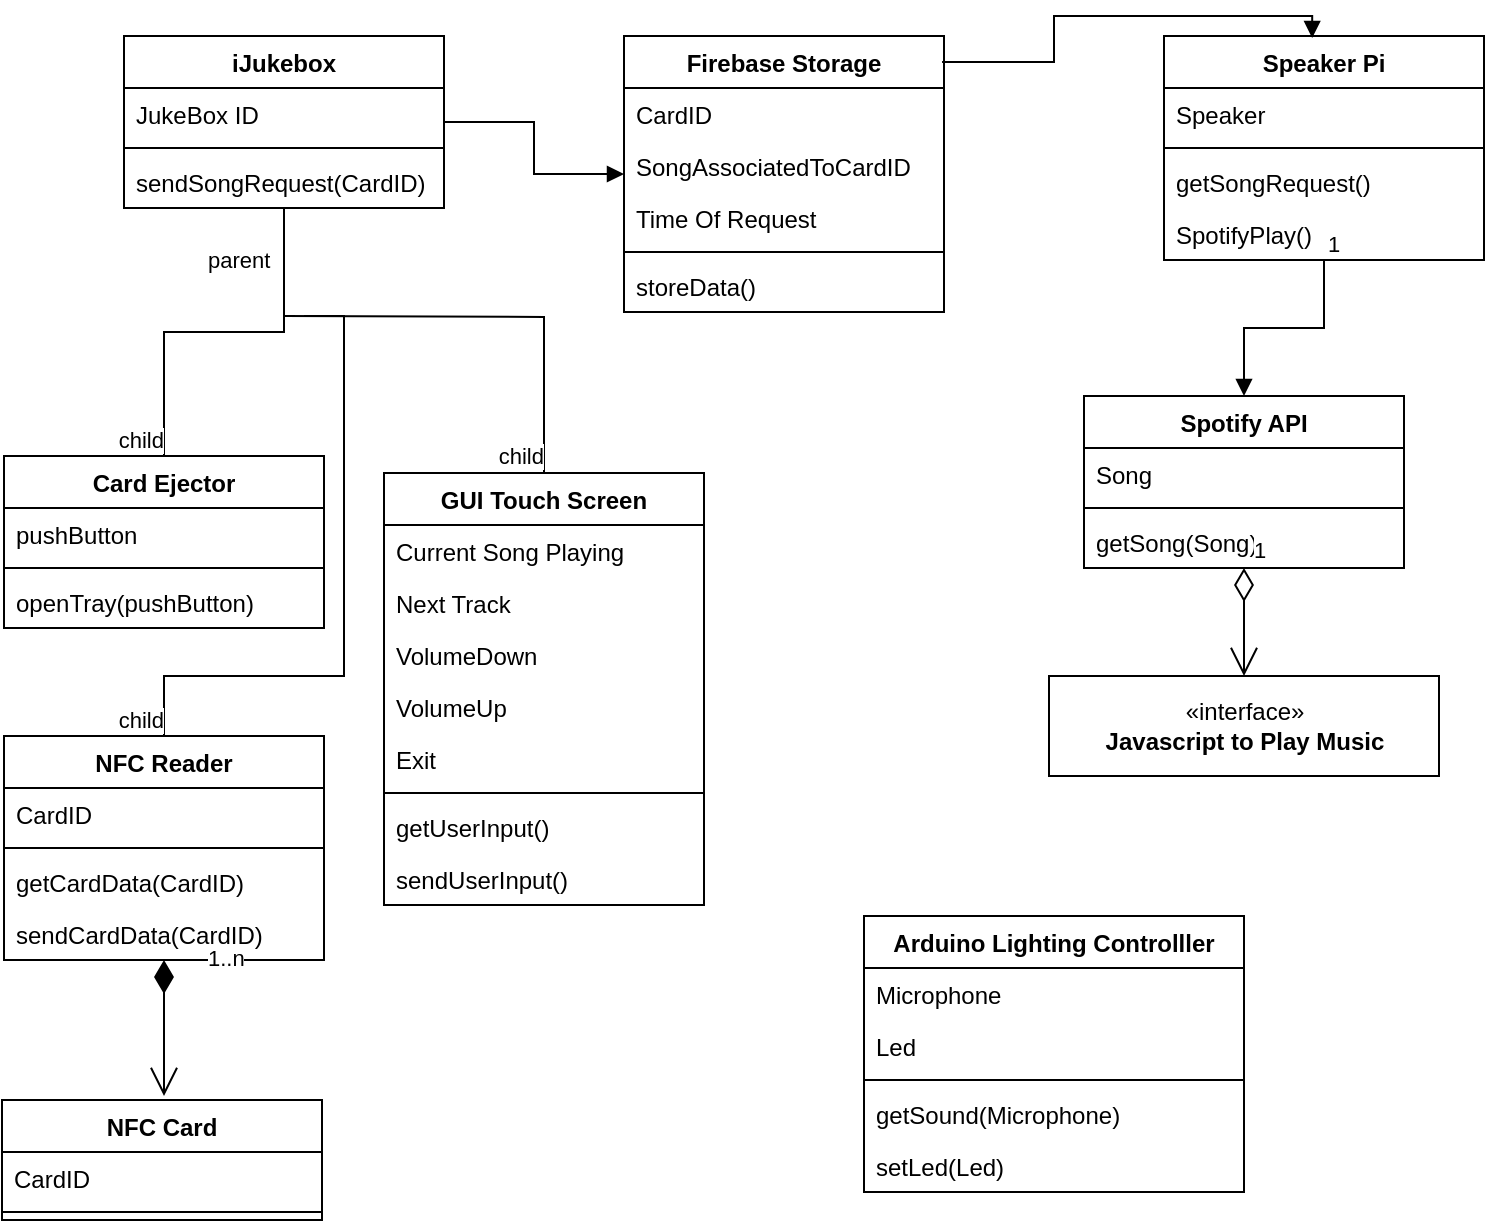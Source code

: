 <mxfile version="16.5.3" type="github">
  <diagram id="C5RBs43oDa-KdzZeNtuy" name="Page-1">
    <mxGraphModel dx="1020" dy="752" grid="1" gridSize="10" guides="1" tooltips="1" connect="1" arrows="1" fold="1" page="1" pageScale="1" pageWidth="827" pageHeight="1169" math="0" shadow="0">
      <root>
        <mxCell id="WIyWlLk6GJQsqaUBKTNV-0" />
        <mxCell id="WIyWlLk6GJQsqaUBKTNV-1" parent="WIyWlLk6GJQsqaUBKTNV-0" />
        <mxCell id="ghwq6gVGDbaOMy1OxIAP-0" value="iJukebox" style="swimlane;fontStyle=1;align=center;verticalAlign=top;childLayout=stackLayout;horizontal=1;startSize=26;horizontalStack=0;resizeParent=1;resizeParentMax=0;resizeLast=0;collapsible=1;marginBottom=0;" parent="WIyWlLk6GJQsqaUBKTNV-1" vertex="1">
          <mxGeometry x="104" y="150" width="160" height="86" as="geometry" />
        </mxCell>
        <mxCell id="ghwq6gVGDbaOMy1OxIAP-1" value="JukeBox ID" style="text;strokeColor=none;fillColor=none;align=left;verticalAlign=top;spacingLeft=4;spacingRight=4;overflow=hidden;rotatable=0;points=[[0,0.5],[1,0.5]];portConstraint=eastwest;" parent="ghwq6gVGDbaOMy1OxIAP-0" vertex="1">
          <mxGeometry y="26" width="160" height="26" as="geometry" />
        </mxCell>
        <mxCell id="ghwq6gVGDbaOMy1OxIAP-2" value="" style="line;strokeWidth=1;fillColor=none;align=left;verticalAlign=middle;spacingTop=-1;spacingLeft=3;spacingRight=3;rotatable=0;labelPosition=right;points=[];portConstraint=eastwest;" parent="ghwq6gVGDbaOMy1OxIAP-0" vertex="1">
          <mxGeometry y="52" width="160" height="8" as="geometry" />
        </mxCell>
        <mxCell id="ghwq6gVGDbaOMy1OxIAP-3" value="sendSongRequest(CardID)" style="text;strokeColor=none;fillColor=none;align=left;verticalAlign=top;spacingLeft=4;spacingRight=4;overflow=hidden;rotatable=0;points=[[0,0.5],[1,0.5]];portConstraint=eastwest;" parent="ghwq6gVGDbaOMy1OxIAP-0" vertex="1">
          <mxGeometry y="60" width="160" height="26" as="geometry" />
        </mxCell>
        <mxCell id="ghwq6gVGDbaOMy1OxIAP-8" value="Speaker Pi" style="swimlane;fontStyle=1;align=center;verticalAlign=top;childLayout=stackLayout;horizontal=1;startSize=26;horizontalStack=0;resizeParent=1;resizeParentMax=0;resizeLast=0;collapsible=1;marginBottom=0;" parent="WIyWlLk6GJQsqaUBKTNV-1" vertex="1">
          <mxGeometry x="624" y="150" width="160" height="112" as="geometry" />
        </mxCell>
        <mxCell id="ghwq6gVGDbaOMy1OxIAP-9" value="Speaker" style="text;strokeColor=none;fillColor=none;align=left;verticalAlign=top;spacingLeft=4;spacingRight=4;overflow=hidden;rotatable=0;points=[[0,0.5],[1,0.5]];portConstraint=eastwest;" parent="ghwq6gVGDbaOMy1OxIAP-8" vertex="1">
          <mxGeometry y="26" width="160" height="26" as="geometry" />
        </mxCell>
        <mxCell id="ghwq6gVGDbaOMy1OxIAP-10" value="" style="line;strokeWidth=1;fillColor=none;align=left;verticalAlign=middle;spacingTop=-1;spacingLeft=3;spacingRight=3;rotatable=0;labelPosition=right;points=[];portConstraint=eastwest;" parent="ghwq6gVGDbaOMy1OxIAP-8" vertex="1">
          <mxGeometry y="52" width="160" height="8" as="geometry" />
        </mxCell>
        <mxCell id="ghwq6gVGDbaOMy1OxIAP-50" value="getSongRequest()" style="text;strokeColor=none;fillColor=none;align=left;verticalAlign=top;spacingLeft=4;spacingRight=4;overflow=hidden;rotatable=0;points=[[0,0.5],[1,0.5]];portConstraint=eastwest;" parent="ghwq6gVGDbaOMy1OxIAP-8" vertex="1">
          <mxGeometry y="60" width="160" height="26" as="geometry" />
        </mxCell>
        <mxCell id="ghwq6gVGDbaOMy1OxIAP-11" value="SpotifyPlay()" style="text;strokeColor=none;fillColor=none;align=left;verticalAlign=top;spacingLeft=4;spacingRight=4;overflow=hidden;rotatable=0;points=[[0,0.5],[1,0.5]];portConstraint=eastwest;" parent="ghwq6gVGDbaOMy1OxIAP-8" vertex="1">
          <mxGeometry y="86" width="160" height="26" as="geometry" />
        </mxCell>
        <mxCell id="ghwq6gVGDbaOMy1OxIAP-12" value="Arduino Lighting Controlller" style="swimlane;fontStyle=1;align=center;verticalAlign=top;childLayout=stackLayout;horizontal=1;startSize=26;horizontalStack=0;resizeParent=1;resizeParentMax=0;resizeLast=0;collapsible=1;marginBottom=0;" parent="WIyWlLk6GJQsqaUBKTNV-1" vertex="1">
          <mxGeometry x="474" y="590" width="190" height="138" as="geometry" />
        </mxCell>
        <mxCell id="ghwq6gVGDbaOMy1OxIAP-13" value="Microphone" style="text;strokeColor=none;fillColor=none;align=left;verticalAlign=top;spacingLeft=4;spacingRight=4;overflow=hidden;rotatable=0;points=[[0,0.5],[1,0.5]];portConstraint=eastwest;" parent="ghwq6gVGDbaOMy1OxIAP-12" vertex="1">
          <mxGeometry y="26" width="190" height="26" as="geometry" />
        </mxCell>
        <mxCell id="ghwq6gVGDbaOMy1OxIAP-34" value="Led" style="text;strokeColor=none;fillColor=none;align=left;verticalAlign=top;spacingLeft=4;spacingRight=4;overflow=hidden;rotatable=0;points=[[0,0.5],[1,0.5]];portConstraint=eastwest;" parent="ghwq6gVGDbaOMy1OxIAP-12" vertex="1">
          <mxGeometry y="52" width="190" height="26" as="geometry" />
        </mxCell>
        <mxCell id="ghwq6gVGDbaOMy1OxIAP-14" value="" style="line;strokeWidth=1;fillColor=none;align=left;verticalAlign=middle;spacingTop=-1;spacingLeft=3;spacingRight=3;rotatable=0;labelPosition=right;points=[];portConstraint=eastwest;" parent="ghwq6gVGDbaOMy1OxIAP-12" vertex="1">
          <mxGeometry y="78" width="190" height="8" as="geometry" />
        </mxCell>
        <mxCell id="ghwq6gVGDbaOMy1OxIAP-15" value="getSound(Microphone)" style="text;strokeColor=none;fillColor=none;align=left;verticalAlign=top;spacingLeft=4;spacingRight=4;overflow=hidden;rotatable=0;points=[[0,0.5],[1,0.5]];portConstraint=eastwest;" parent="ghwq6gVGDbaOMy1OxIAP-12" vertex="1">
          <mxGeometry y="86" width="190" height="26" as="geometry" />
        </mxCell>
        <mxCell id="ghwq6gVGDbaOMy1OxIAP-36" value="setLed(Led)" style="text;strokeColor=none;fillColor=none;align=left;verticalAlign=top;spacingLeft=4;spacingRight=4;overflow=hidden;rotatable=0;points=[[0,0.5],[1,0.5]];portConstraint=eastwest;" parent="ghwq6gVGDbaOMy1OxIAP-12" vertex="1">
          <mxGeometry y="112" width="190" height="26" as="geometry" />
        </mxCell>
        <mxCell id="ghwq6gVGDbaOMy1OxIAP-16" value="Card Ejector" style="swimlane;fontStyle=1;align=center;verticalAlign=top;childLayout=stackLayout;horizontal=1;startSize=26;horizontalStack=0;resizeParent=1;resizeParentMax=0;resizeLast=0;collapsible=1;marginBottom=0;" parent="WIyWlLk6GJQsqaUBKTNV-1" vertex="1">
          <mxGeometry x="44" y="360" width="160" height="86" as="geometry" />
        </mxCell>
        <mxCell id="ghwq6gVGDbaOMy1OxIAP-17" value="pushButton" style="text;strokeColor=none;fillColor=none;align=left;verticalAlign=top;spacingLeft=4;spacingRight=4;overflow=hidden;rotatable=0;points=[[0,0.5],[1,0.5]];portConstraint=eastwest;" parent="ghwq6gVGDbaOMy1OxIAP-16" vertex="1">
          <mxGeometry y="26" width="160" height="26" as="geometry" />
        </mxCell>
        <mxCell id="ghwq6gVGDbaOMy1OxIAP-18" value="" style="line;strokeWidth=1;fillColor=none;align=left;verticalAlign=middle;spacingTop=-1;spacingLeft=3;spacingRight=3;rotatable=0;labelPosition=right;points=[];portConstraint=eastwest;" parent="ghwq6gVGDbaOMy1OxIAP-16" vertex="1">
          <mxGeometry y="52" width="160" height="8" as="geometry" />
        </mxCell>
        <mxCell id="ghwq6gVGDbaOMy1OxIAP-19" value="openTray(pushButton)" style="text;strokeColor=none;fillColor=none;align=left;verticalAlign=top;spacingLeft=4;spacingRight=4;overflow=hidden;rotatable=0;points=[[0,0.5],[1,0.5]];portConstraint=eastwest;" parent="ghwq6gVGDbaOMy1OxIAP-16" vertex="1">
          <mxGeometry y="60" width="160" height="26" as="geometry" />
        </mxCell>
        <mxCell id="ghwq6gVGDbaOMy1OxIAP-20" value="NFC Reader" style="swimlane;fontStyle=1;align=center;verticalAlign=top;childLayout=stackLayout;horizontal=1;startSize=26;horizontalStack=0;resizeParent=1;resizeParentMax=0;resizeLast=0;collapsible=1;marginBottom=0;" parent="WIyWlLk6GJQsqaUBKTNV-1" vertex="1">
          <mxGeometry x="44" y="500" width="160" height="112" as="geometry" />
        </mxCell>
        <mxCell id="ghwq6gVGDbaOMy1OxIAP-37" value="CardID" style="text;strokeColor=none;fillColor=none;align=left;verticalAlign=top;spacingLeft=4;spacingRight=4;overflow=hidden;rotatable=0;points=[[0,0.5],[1,0.5]];portConstraint=eastwest;" parent="ghwq6gVGDbaOMy1OxIAP-20" vertex="1">
          <mxGeometry y="26" width="160" height="26" as="geometry" />
        </mxCell>
        <mxCell id="ghwq6gVGDbaOMy1OxIAP-22" value="" style="line;strokeWidth=1;fillColor=none;align=left;verticalAlign=middle;spacingTop=-1;spacingLeft=3;spacingRight=3;rotatable=0;labelPosition=right;points=[];portConstraint=eastwest;" parent="ghwq6gVGDbaOMy1OxIAP-20" vertex="1">
          <mxGeometry y="52" width="160" height="8" as="geometry" />
        </mxCell>
        <mxCell id="ghwq6gVGDbaOMy1OxIAP-23" value="getCardData(CardID)" style="text;strokeColor=none;fillColor=none;align=left;verticalAlign=top;spacingLeft=4;spacingRight=4;overflow=hidden;rotatable=0;points=[[0,0.5],[1,0.5]];portConstraint=eastwest;" parent="ghwq6gVGDbaOMy1OxIAP-20" vertex="1">
          <mxGeometry y="60" width="160" height="26" as="geometry" />
        </mxCell>
        <mxCell id="ghwq6gVGDbaOMy1OxIAP-35" value="sendCardData(CardID)" style="text;strokeColor=none;fillColor=none;align=left;verticalAlign=top;spacingLeft=4;spacingRight=4;overflow=hidden;rotatable=0;points=[[0,0.5],[1,0.5]];portConstraint=eastwest;" parent="ghwq6gVGDbaOMy1OxIAP-20" vertex="1">
          <mxGeometry y="86" width="160" height="26" as="geometry" />
        </mxCell>
        <mxCell id="ghwq6gVGDbaOMy1OxIAP-24" value="Spotify API" style="swimlane;fontStyle=1;align=center;verticalAlign=top;childLayout=stackLayout;horizontal=1;startSize=26;horizontalStack=0;resizeParent=1;resizeParentMax=0;resizeLast=0;collapsible=1;marginBottom=0;" parent="WIyWlLk6GJQsqaUBKTNV-1" vertex="1">
          <mxGeometry x="584" y="330" width="160" height="86" as="geometry" />
        </mxCell>
        <mxCell id="ghwq6gVGDbaOMy1OxIAP-25" value="Song" style="text;strokeColor=none;fillColor=none;align=left;verticalAlign=top;spacingLeft=4;spacingRight=4;overflow=hidden;rotatable=0;points=[[0,0.5],[1,0.5]];portConstraint=eastwest;" parent="ghwq6gVGDbaOMy1OxIAP-24" vertex="1">
          <mxGeometry y="26" width="160" height="26" as="geometry" />
        </mxCell>
        <mxCell id="ghwq6gVGDbaOMy1OxIAP-26" value="" style="line;strokeWidth=1;fillColor=none;align=left;verticalAlign=middle;spacingTop=-1;spacingLeft=3;spacingRight=3;rotatable=0;labelPosition=right;points=[];portConstraint=eastwest;" parent="ghwq6gVGDbaOMy1OxIAP-24" vertex="1">
          <mxGeometry y="52" width="160" height="8" as="geometry" />
        </mxCell>
        <mxCell id="ghwq6gVGDbaOMy1OxIAP-27" value="getSong(Song)" style="text;strokeColor=none;fillColor=none;align=left;verticalAlign=top;spacingLeft=4;spacingRight=4;overflow=hidden;rotatable=0;points=[[0,0.5],[1,0.5]];portConstraint=eastwest;" parent="ghwq6gVGDbaOMy1OxIAP-24" vertex="1">
          <mxGeometry y="60" width="160" height="26" as="geometry" />
        </mxCell>
        <mxCell id="ghwq6gVGDbaOMy1OxIAP-28" value="Firebase Storage" style="swimlane;fontStyle=1;align=center;verticalAlign=top;childLayout=stackLayout;horizontal=1;startSize=26;horizontalStack=0;resizeParent=1;resizeParentMax=0;resizeLast=0;collapsible=1;marginBottom=0;" parent="WIyWlLk6GJQsqaUBKTNV-1" vertex="1">
          <mxGeometry x="354" y="150" width="160" height="138" as="geometry" />
        </mxCell>
        <mxCell id="ghwq6gVGDbaOMy1OxIAP-29" value="CardID" style="text;strokeColor=none;fillColor=none;align=left;verticalAlign=top;spacingLeft=4;spacingRight=4;overflow=hidden;rotatable=0;points=[[0,0.5],[1,0.5]];portConstraint=eastwest;" parent="ghwq6gVGDbaOMy1OxIAP-28" vertex="1">
          <mxGeometry y="26" width="160" height="26" as="geometry" />
        </mxCell>
        <mxCell id="ghwq6gVGDbaOMy1OxIAP-48" value="SongAssociatedToCardID" style="text;strokeColor=none;fillColor=none;align=left;verticalAlign=top;spacingLeft=4;spacingRight=4;overflow=hidden;rotatable=0;points=[[0,0.5],[1,0.5]];portConstraint=eastwest;" parent="ghwq6gVGDbaOMy1OxIAP-28" vertex="1">
          <mxGeometry y="52" width="160" height="26" as="geometry" />
        </mxCell>
        <mxCell id="ghwq6gVGDbaOMy1OxIAP-42" value="Time Of Request" style="text;strokeColor=none;fillColor=none;align=left;verticalAlign=top;spacingLeft=4;spacingRight=4;overflow=hidden;rotatable=0;points=[[0,0.5],[1,0.5]];portConstraint=eastwest;" parent="ghwq6gVGDbaOMy1OxIAP-28" vertex="1">
          <mxGeometry y="78" width="160" height="26" as="geometry" />
        </mxCell>
        <mxCell id="ghwq6gVGDbaOMy1OxIAP-30" value="" style="line;strokeWidth=1;fillColor=none;align=left;verticalAlign=middle;spacingTop=-1;spacingLeft=3;spacingRight=3;rotatable=0;labelPosition=right;points=[];portConstraint=eastwest;" parent="ghwq6gVGDbaOMy1OxIAP-28" vertex="1">
          <mxGeometry y="104" width="160" height="8" as="geometry" />
        </mxCell>
        <mxCell id="ghwq6gVGDbaOMy1OxIAP-43" value="storeData()" style="text;strokeColor=none;fillColor=none;align=left;verticalAlign=top;spacingLeft=4;spacingRight=4;overflow=hidden;rotatable=0;points=[[0,0.5],[1,0.5]];portConstraint=eastwest;" parent="ghwq6gVGDbaOMy1OxIAP-28" vertex="1">
          <mxGeometry y="112" width="160" height="26" as="geometry" />
        </mxCell>
        <mxCell id="ghwq6gVGDbaOMy1OxIAP-32" value="«interface»&lt;br&gt;&lt;b&gt;Javascript to Play Music&lt;/b&gt;" style="html=1;" parent="WIyWlLk6GJQsqaUBKTNV-1" vertex="1">
          <mxGeometry x="566.5" y="470" width="195" height="50" as="geometry" />
        </mxCell>
        <mxCell id="ghwq6gVGDbaOMy1OxIAP-38" value="GUI Touch Screen" style="swimlane;fontStyle=1;align=center;verticalAlign=top;childLayout=stackLayout;horizontal=1;startSize=26;horizontalStack=0;resizeParent=1;resizeParentMax=0;resizeLast=0;collapsible=1;marginBottom=0;" parent="WIyWlLk6GJQsqaUBKTNV-1" vertex="1">
          <mxGeometry x="234" y="368.5" width="160" height="216" as="geometry" />
        </mxCell>
        <mxCell id="ghwq6gVGDbaOMy1OxIAP-39" value="Current Song Playing" style="text;strokeColor=none;fillColor=none;align=left;verticalAlign=top;spacingLeft=4;spacingRight=4;overflow=hidden;rotatable=0;points=[[0,0.5],[1,0.5]];portConstraint=eastwest;" parent="ghwq6gVGDbaOMy1OxIAP-38" vertex="1">
          <mxGeometry y="26" width="160" height="26" as="geometry" />
        </mxCell>
        <mxCell id="ghwq6gVGDbaOMy1OxIAP-46" value="Next Track" style="text;strokeColor=none;fillColor=none;align=left;verticalAlign=top;spacingLeft=4;spacingRight=4;overflow=hidden;rotatable=0;points=[[0,0.5],[1,0.5]];portConstraint=eastwest;" parent="ghwq6gVGDbaOMy1OxIAP-38" vertex="1">
          <mxGeometry y="52" width="160" height="26" as="geometry" />
        </mxCell>
        <mxCell id="ghwq6gVGDbaOMy1OxIAP-44" value="VolumeDown" style="text;strokeColor=none;fillColor=none;align=left;verticalAlign=top;spacingLeft=4;spacingRight=4;overflow=hidden;rotatable=0;points=[[0,0.5],[1,0.5]];portConstraint=eastwest;" parent="ghwq6gVGDbaOMy1OxIAP-38" vertex="1">
          <mxGeometry y="78" width="160" height="26" as="geometry" />
        </mxCell>
        <mxCell id="ghwq6gVGDbaOMy1OxIAP-45" value="VolumeUp" style="text;strokeColor=none;fillColor=none;align=left;verticalAlign=top;spacingLeft=4;spacingRight=4;overflow=hidden;rotatable=0;points=[[0,0.5],[1,0.5]];portConstraint=eastwest;" parent="ghwq6gVGDbaOMy1OxIAP-38" vertex="1">
          <mxGeometry y="104" width="160" height="26" as="geometry" />
        </mxCell>
        <mxCell id="ghwq6gVGDbaOMy1OxIAP-57" value="Exit" style="text;strokeColor=none;fillColor=none;align=left;verticalAlign=top;spacingLeft=4;spacingRight=4;overflow=hidden;rotatable=0;points=[[0,0.5],[1,0.5]];portConstraint=eastwest;" parent="ghwq6gVGDbaOMy1OxIAP-38" vertex="1">
          <mxGeometry y="130" width="160" height="26" as="geometry" />
        </mxCell>
        <mxCell id="ghwq6gVGDbaOMy1OxIAP-40" value="" style="line;strokeWidth=1;fillColor=none;align=left;verticalAlign=middle;spacingTop=-1;spacingLeft=3;spacingRight=3;rotatable=0;labelPosition=right;points=[];portConstraint=eastwest;" parent="ghwq6gVGDbaOMy1OxIAP-38" vertex="1">
          <mxGeometry y="156" width="160" height="8" as="geometry" />
        </mxCell>
        <mxCell id="ghwq6gVGDbaOMy1OxIAP-41" value="getUserInput()" style="text;strokeColor=none;fillColor=none;align=left;verticalAlign=top;spacingLeft=4;spacingRight=4;overflow=hidden;rotatable=0;points=[[0,0.5],[1,0.5]];portConstraint=eastwest;" parent="ghwq6gVGDbaOMy1OxIAP-38" vertex="1">
          <mxGeometry y="164" width="160" height="26" as="geometry" />
        </mxCell>
        <mxCell id="ghwq6gVGDbaOMy1OxIAP-47" value="sendUserInput()" style="text;strokeColor=none;fillColor=none;align=left;verticalAlign=top;spacingLeft=4;spacingRight=4;overflow=hidden;rotatable=0;points=[[0,0.5],[1,0.5]];portConstraint=eastwest;" parent="ghwq6gVGDbaOMy1OxIAP-38" vertex="1">
          <mxGeometry y="190" width="160" height="26" as="geometry" />
        </mxCell>
        <mxCell id="ghwq6gVGDbaOMy1OxIAP-53" value="NFC Card" style="swimlane;fontStyle=1;align=center;verticalAlign=top;childLayout=stackLayout;horizontal=1;startSize=26;horizontalStack=0;resizeParent=1;resizeParentMax=0;resizeLast=0;collapsible=1;marginBottom=0;" parent="WIyWlLk6GJQsqaUBKTNV-1" vertex="1">
          <mxGeometry x="43" y="682" width="160" height="60" as="geometry" />
        </mxCell>
        <mxCell id="ghwq6gVGDbaOMy1OxIAP-54" value="CardID" style="text;strokeColor=none;fillColor=none;align=left;verticalAlign=top;spacingLeft=4;spacingRight=4;overflow=hidden;rotatable=0;points=[[0,0.5],[1,0.5]];portConstraint=eastwest;" parent="ghwq6gVGDbaOMy1OxIAP-53" vertex="1">
          <mxGeometry y="26" width="160" height="26" as="geometry" />
        </mxCell>
        <mxCell id="ghwq6gVGDbaOMy1OxIAP-55" value="" style="line;strokeWidth=1;fillColor=none;align=left;verticalAlign=middle;spacingTop=-1;spacingLeft=3;spacingRight=3;rotatable=0;labelPosition=right;points=[];portConstraint=eastwest;" parent="ghwq6gVGDbaOMy1OxIAP-53" vertex="1">
          <mxGeometry y="52" width="160" height="8" as="geometry" />
        </mxCell>
        <mxCell id="ghwq6gVGDbaOMy1OxIAP-58" value="" style="endArrow=none;html=1;edgeStyle=orthogonalEdgeStyle;rounded=0;entryX=0.5;entryY=0;entryDx=0;entryDy=0;" parent="WIyWlLk6GJQsqaUBKTNV-1" source="ghwq6gVGDbaOMy1OxIAP-0" target="ghwq6gVGDbaOMy1OxIAP-16" edge="1">
          <mxGeometry relative="1" as="geometry">
            <mxPoint x="324" y="490" as="sourcePoint" />
            <mxPoint x="484" y="490" as="targetPoint" />
          </mxGeometry>
        </mxCell>
        <mxCell id="ghwq6gVGDbaOMy1OxIAP-59" value="parent" style="edgeLabel;resizable=0;html=1;align=left;verticalAlign=bottom;" parent="ghwq6gVGDbaOMy1OxIAP-58" connectable="0" vertex="1">
          <mxGeometry x="-1" relative="1" as="geometry">
            <mxPoint x="-40" y="34" as="offset" />
          </mxGeometry>
        </mxCell>
        <mxCell id="ghwq6gVGDbaOMy1OxIAP-60" value="child" style="edgeLabel;resizable=0;html=1;align=right;verticalAlign=bottom;" parent="ghwq6gVGDbaOMy1OxIAP-58" connectable="0" vertex="1">
          <mxGeometry x="1" relative="1" as="geometry" />
        </mxCell>
        <mxCell id="ghwq6gVGDbaOMy1OxIAP-61" value="" style="endArrow=none;html=1;edgeStyle=orthogonalEdgeStyle;rounded=0;" parent="WIyWlLk6GJQsqaUBKTNV-1" target="ghwq6gVGDbaOMy1OxIAP-38" edge="1">
          <mxGeometry relative="1" as="geometry">
            <mxPoint x="184" y="290" as="sourcePoint" />
            <mxPoint x="484" y="490" as="targetPoint" />
          </mxGeometry>
        </mxCell>
        <mxCell id="ghwq6gVGDbaOMy1OxIAP-63" value="child" style="edgeLabel;resizable=0;html=1;align=right;verticalAlign=bottom;" parent="ghwq6gVGDbaOMy1OxIAP-61" connectable="0" vertex="1">
          <mxGeometry x="1" relative="1" as="geometry" />
        </mxCell>
        <mxCell id="ghwq6gVGDbaOMy1OxIAP-64" value="" style="endArrow=none;html=1;edgeStyle=orthogonalEdgeStyle;rounded=0;" parent="WIyWlLk6GJQsqaUBKTNV-1" target="ghwq6gVGDbaOMy1OxIAP-20" edge="1">
          <mxGeometry relative="1" as="geometry">
            <mxPoint x="194" y="290" as="sourcePoint" />
            <mxPoint x="484" y="390" as="targetPoint" />
            <Array as="points">
              <mxPoint x="214" y="290" />
              <mxPoint x="214" y="470" />
              <mxPoint x="124" y="470" />
            </Array>
          </mxGeometry>
        </mxCell>
        <mxCell id="ghwq6gVGDbaOMy1OxIAP-66" value="child" style="edgeLabel;resizable=0;html=1;align=right;verticalAlign=bottom;" parent="ghwq6gVGDbaOMy1OxIAP-64" connectable="0" vertex="1">
          <mxGeometry x="1" relative="1" as="geometry" />
        </mxCell>
        <mxCell id="ghwq6gVGDbaOMy1OxIAP-67" value="1..n" style="endArrow=open;html=1;endSize=12;startArrow=diamondThin;startSize=14;startFill=1;edgeStyle=orthogonalEdgeStyle;align=left;verticalAlign=bottom;rounded=0;" parent="WIyWlLk6GJQsqaUBKTNV-1" source="ghwq6gVGDbaOMy1OxIAP-20" edge="1">
          <mxGeometry x="-0.765" y="20" relative="1" as="geometry">
            <mxPoint x="324" y="490" as="sourcePoint" />
            <mxPoint x="124" y="680" as="targetPoint" />
            <mxPoint as="offset" />
          </mxGeometry>
        </mxCell>
        <mxCell id="ghwq6gVGDbaOMy1OxIAP-72" value="1" style="endArrow=open;html=1;endSize=12;startArrow=diamondThin;startSize=14;startFill=0;edgeStyle=orthogonalEdgeStyle;align=left;verticalAlign=bottom;rounded=0;" parent="WIyWlLk6GJQsqaUBKTNV-1" source="ghwq6gVGDbaOMy1OxIAP-24" target="ghwq6gVGDbaOMy1OxIAP-32" edge="1">
          <mxGeometry x="-1" y="3" relative="1" as="geometry">
            <mxPoint x="324" y="490" as="sourcePoint" />
            <mxPoint x="484" y="490" as="targetPoint" />
          </mxGeometry>
        </mxCell>
        <mxCell id="ghwq6gVGDbaOMy1OxIAP-74" value="" style="endArrow=block;endFill=1;html=1;edgeStyle=orthogonalEdgeStyle;align=left;verticalAlign=top;rounded=0;entryX=0.5;entryY=0;entryDx=0;entryDy=0;" parent="WIyWlLk6GJQsqaUBKTNV-1" source="ghwq6gVGDbaOMy1OxIAP-8" target="ghwq6gVGDbaOMy1OxIAP-24" edge="1">
          <mxGeometry x="-1" relative="1" as="geometry">
            <mxPoint x="324" y="490" as="sourcePoint" />
            <mxPoint x="484" y="490" as="targetPoint" />
          </mxGeometry>
        </mxCell>
        <mxCell id="ghwq6gVGDbaOMy1OxIAP-75" value="1" style="edgeLabel;resizable=0;html=1;align=left;verticalAlign=bottom;" parent="ghwq6gVGDbaOMy1OxIAP-74" connectable="0" vertex="1">
          <mxGeometry x="-1" relative="1" as="geometry" />
        </mxCell>
        <mxCell id="ghwq6gVGDbaOMy1OxIAP-78" value="" style="endArrow=block;endFill=1;html=1;edgeStyle=orthogonalEdgeStyle;align=left;verticalAlign=top;rounded=0;" parent="WIyWlLk6GJQsqaUBKTNV-1" source="ghwq6gVGDbaOMy1OxIAP-0" target="ghwq6gVGDbaOMy1OxIAP-28" edge="1">
          <mxGeometry x="-1" relative="1" as="geometry">
            <mxPoint x="324" y="490" as="sourcePoint" />
            <mxPoint x="484" y="490" as="targetPoint" />
          </mxGeometry>
        </mxCell>
        <mxCell id="ghwq6gVGDbaOMy1OxIAP-80" value="" style="endArrow=block;endFill=1;html=1;edgeStyle=orthogonalEdgeStyle;align=left;verticalAlign=top;rounded=0;exitX=0.994;exitY=0.094;exitDx=0;exitDy=0;exitPerimeter=0;entryX=0.463;entryY=0.009;entryDx=0;entryDy=0;entryPerimeter=0;" parent="WIyWlLk6GJQsqaUBKTNV-1" source="ghwq6gVGDbaOMy1OxIAP-28" target="ghwq6gVGDbaOMy1OxIAP-8" edge="1">
          <mxGeometry x="-1" relative="1" as="geometry">
            <mxPoint x="324" y="490" as="sourcePoint" />
            <mxPoint x="484" y="490" as="targetPoint" />
          </mxGeometry>
        </mxCell>
      </root>
    </mxGraphModel>
  </diagram>
</mxfile>
